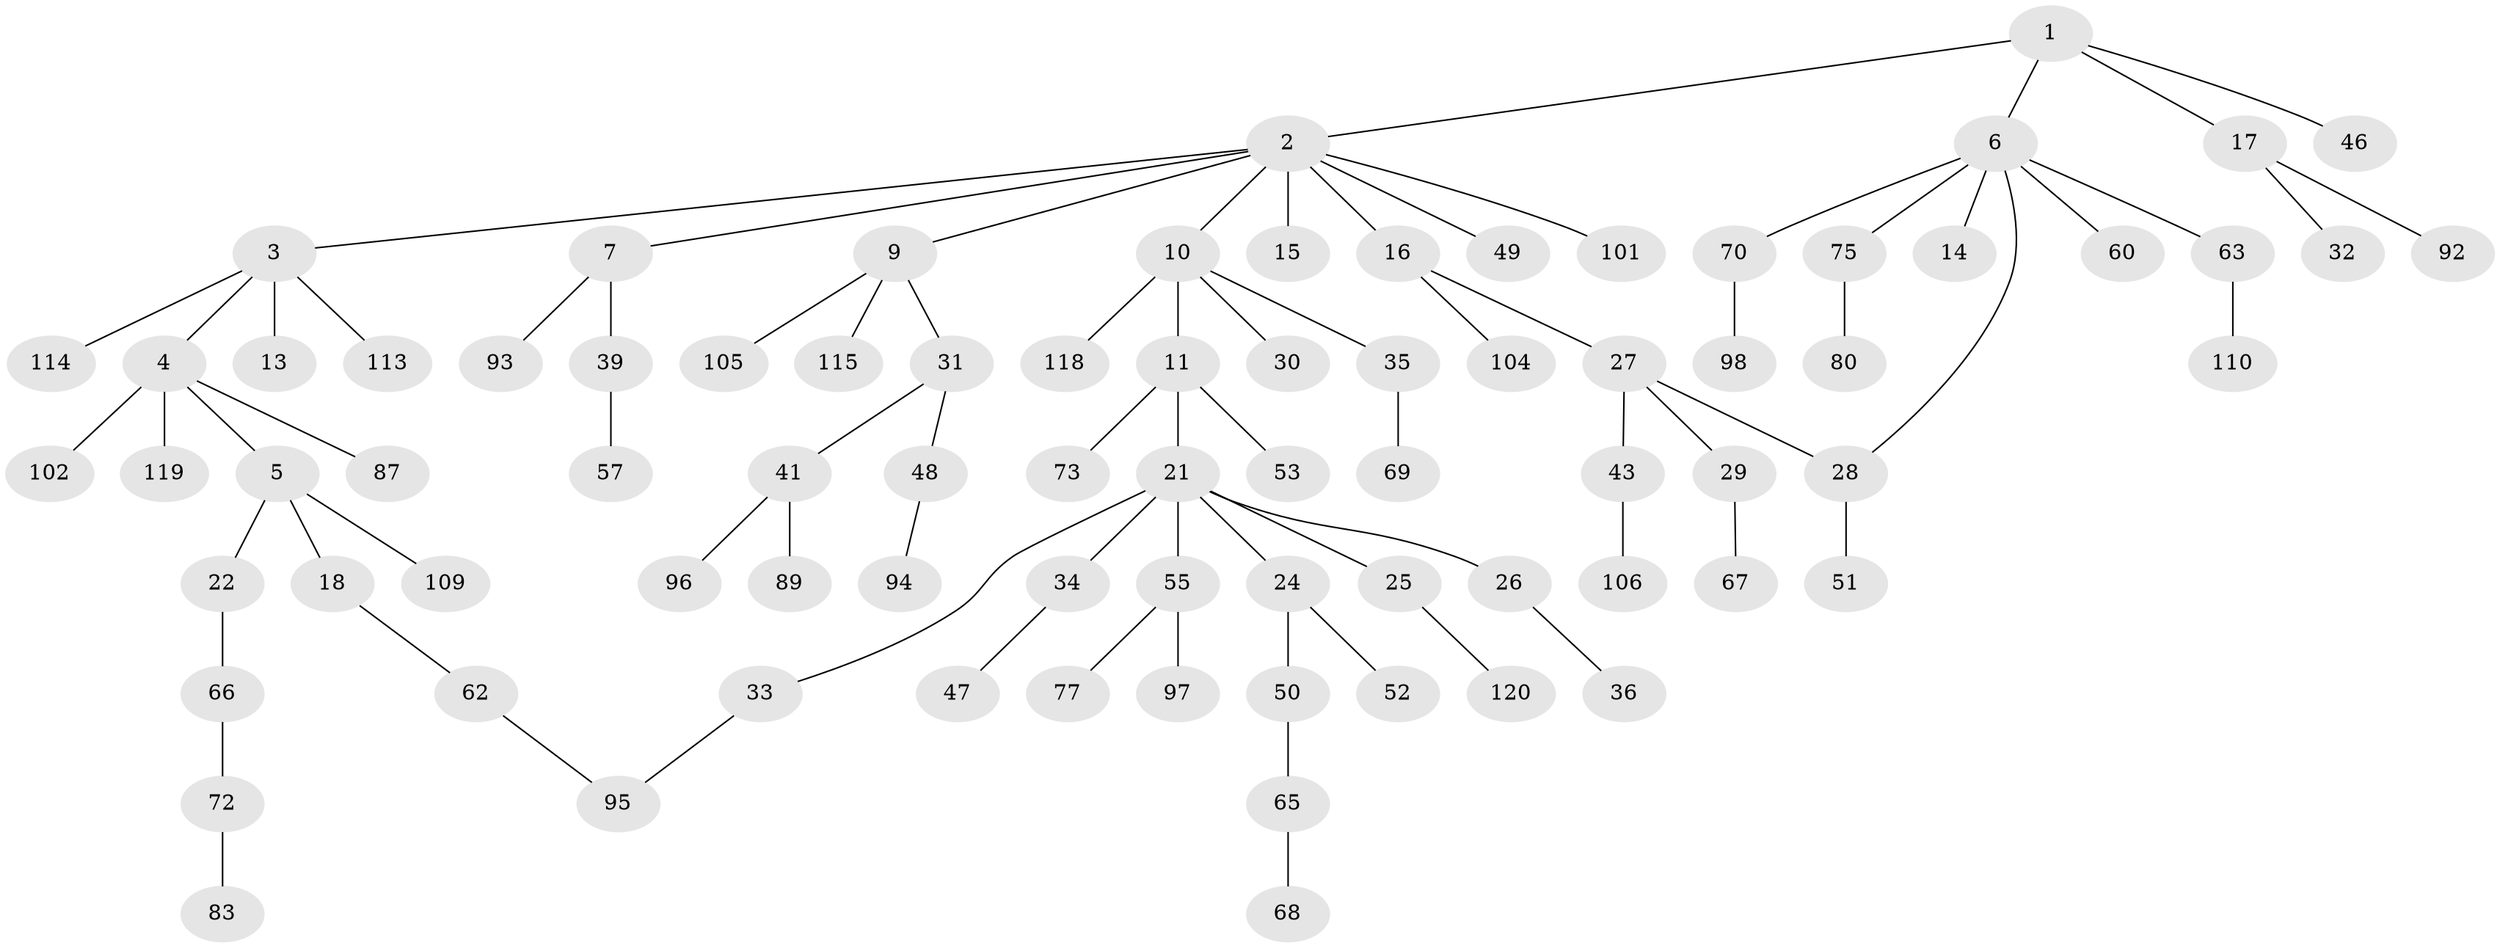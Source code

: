 // Generated by graph-tools (version 1.1) at 2025/23/03/03/25 07:23:32]
// undirected, 81 vertices, 82 edges
graph export_dot {
graph [start="1"]
  node [color=gray90,style=filled];
  1 [super="+38"];
  2 [super="+8"];
  3;
  4 [super="+42"];
  5 [super="+12"];
  6 [super="+56"];
  7 [super="+20"];
  9 [super="+81"];
  10 [super="+23"];
  11 [super="+19"];
  13 [super="+59"];
  14;
  15;
  16;
  17 [super="+76"];
  18;
  21 [super="+91"];
  22;
  24;
  25 [super="+79"];
  26;
  27 [super="+40"];
  28 [super="+71"];
  29 [super="+84"];
  30 [super="+90"];
  31 [super="+44"];
  32 [super="+45"];
  33 [super="+37"];
  34 [super="+103"];
  35 [super="+61"];
  36 [super="+74"];
  39;
  41 [super="+54"];
  43 [super="+108"];
  46;
  47;
  48 [super="+64"];
  49 [super="+112"];
  50 [super="+116"];
  51 [super="+85"];
  52 [super="+78"];
  53 [super="+107"];
  55 [super="+58"];
  57;
  60 [super="+82"];
  62;
  63;
  65;
  66;
  67 [super="+86"];
  68 [super="+100"];
  69;
  70;
  72 [super="+117"];
  73;
  75;
  77;
  80 [super="+88"];
  83;
  87;
  89;
  92;
  93;
  94 [super="+99"];
  95;
  96;
  97;
  98 [super="+121"];
  101;
  102;
  104;
  105;
  106 [super="+111"];
  109;
  110;
  113;
  114;
  115;
  118;
  119;
  120;
  1 -- 2;
  1 -- 6;
  1 -- 17;
  1 -- 46;
  2 -- 3;
  2 -- 7;
  2 -- 16;
  2 -- 49;
  2 -- 101;
  2 -- 9;
  2 -- 10;
  2 -- 15;
  3 -- 4;
  3 -- 13;
  3 -- 113;
  3 -- 114;
  4 -- 5;
  4 -- 87;
  4 -- 119;
  4 -- 102;
  5 -- 109;
  5 -- 18;
  5 -- 22;
  6 -- 14 [weight=2];
  6 -- 28;
  6 -- 60;
  6 -- 63;
  6 -- 70;
  6 -- 75;
  7 -- 39;
  7 -- 93;
  9 -- 31;
  9 -- 105;
  9 -- 115;
  10 -- 11;
  10 -- 30;
  10 -- 118;
  10 -- 35;
  11 -- 73;
  11 -- 21;
  11 -- 53;
  16 -- 27;
  16 -- 104;
  17 -- 32;
  17 -- 92;
  18 -- 62;
  21 -- 24;
  21 -- 25;
  21 -- 26;
  21 -- 33;
  21 -- 34;
  21 -- 55;
  22 -- 66;
  24 -- 50;
  24 -- 52;
  25 -- 120;
  26 -- 36;
  27 -- 29;
  27 -- 43;
  27 -- 28;
  28 -- 51;
  29 -- 67;
  31 -- 41;
  31 -- 48;
  33 -- 95;
  34 -- 47;
  35 -- 69;
  39 -- 57;
  41 -- 96;
  41 -- 89;
  43 -- 106;
  48 -- 94;
  50 -- 65;
  55 -- 77;
  55 -- 97;
  62 -- 95;
  63 -- 110;
  65 -- 68;
  66 -- 72;
  70 -- 98;
  72 -- 83;
  75 -- 80;
}
